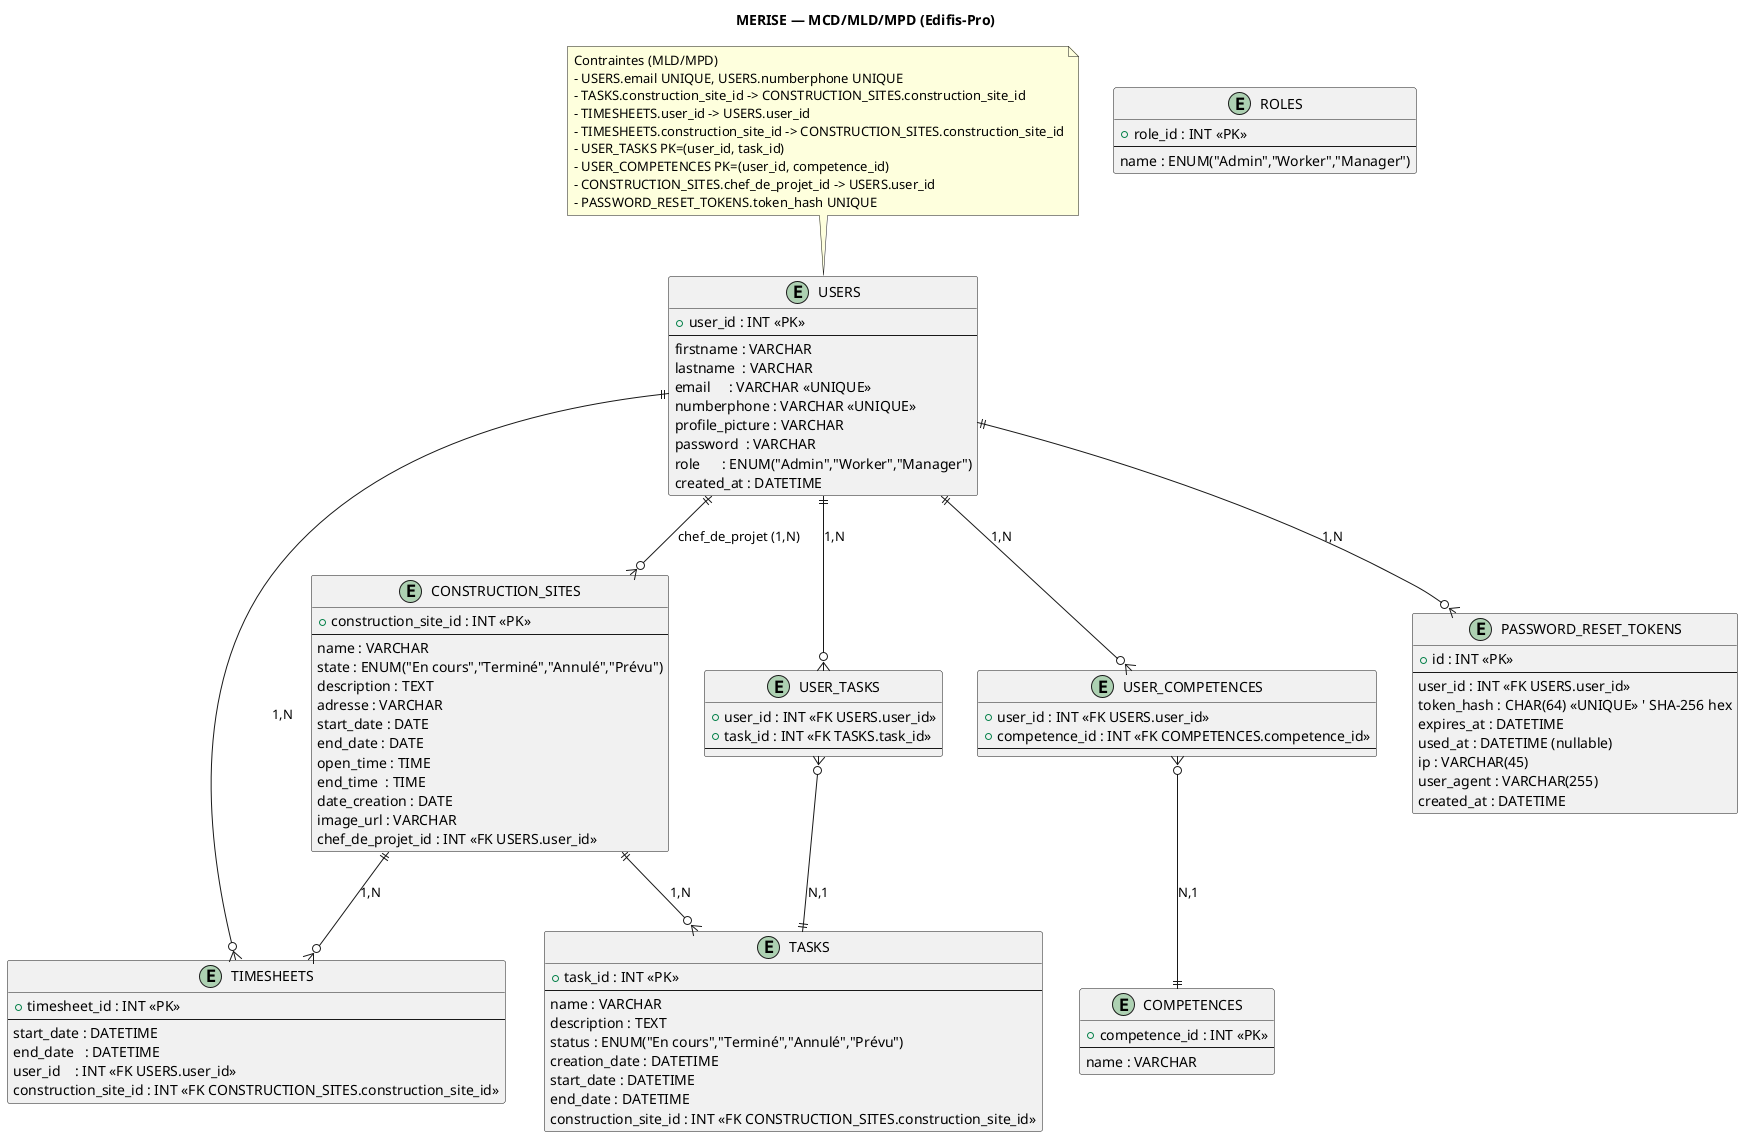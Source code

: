 @startuml merise

title MERISE — MCD/MLD/MPD (Edifis-Pro)

' Entités principales
entity "USERS" as USERS {
  + user_id : INT <<PK>>
  --
  firstname : VARCHAR
  lastname  : VARCHAR
  email     : VARCHAR <<UNIQUE>>
  numberphone : VARCHAR <<UNIQUE>>
  profile_picture : VARCHAR
  password  : VARCHAR
  role      : ENUM("Admin","Worker","Manager")
  created_at : DATETIME
}

entity "ROLES" as ROLES {
  + role_id : INT <<PK>>
  --
  name : ENUM("Admin","Worker","Manager")
}

entity "CONSTRUCTION_SITES" as CONSTRUCTION_SITES {
  + construction_site_id : INT <<PK>>
  --
  name : VARCHAR
  state : ENUM("En cours","Terminé","Annulé","Prévu")
  description : TEXT
  adresse : VARCHAR
  start_date : DATE
  end_date : DATE
  open_time : TIME
  end_time  : TIME
  date_creation : DATE
  image_url : VARCHAR
  chef_de_projet_id : INT <<FK USERS.user_id>>
}

entity "TASKS" as TASKS {
  + task_id : INT <<PK>>
  --
  name : VARCHAR
  description : TEXT
  status : ENUM("En cours","Terminé","Annulé","Prévu")
  creation_date : DATETIME
  start_date : DATETIME
  end_date : DATETIME
  construction_site_id : INT <<FK CONSTRUCTION_SITES.construction_site_id>>
}

entity "TIMESHEETS" as TIMESHEETS {
  + timesheet_id : INT <<PK>>
  --
  start_date : DATETIME
  end_date   : DATETIME
  user_id    : INT <<FK USERS.user_id>>
  construction_site_id : INT <<FK CONSTRUCTION_SITES.construction_site_id>>
}

entity "COMPETENCES" as COMPETENCES {
  + competence_id : INT <<PK>>
  --
  name : VARCHAR
}

entity "USER_TASKS" as USER_TASKS {
  + user_id : INT <<FK USERS.user_id>>
  + task_id : INT <<FK TASKS.task_id>>
  --
  ' PK composite (user_id, task_id)
}

entity "USER_COMPETENCES" as USER_COMPETENCES {
  + user_id : INT <<FK USERS.user_id>>
  + competence_id : INT <<FK COMPETENCES.competence_id>>
  --
  ' PK composite (user_id, competence_id)
}

entity "PASSWORD_RESET_TOKENS" as PASSWORD_RESET_TOKENS {
  + id : INT <<PK>>
  --
  user_id : INT <<FK USERS.user_id>>
  token_hash : CHAR(64) <<UNIQUE>> ' SHA-256 hex
  expires_at : DATETIME
  used_at : DATETIME (nullable)
  ip : VARCHAR(45)
  user_agent : VARCHAR(255)
  created_at : DATETIME
}

' Associations (MCD)
USERS ||--o{ TIMESHEETS : "1,N"
USERS ||--o{ USER_TASKS : "1,N"
USER_TASKS }o--|| TASKS : "N,1"
USERS ||--o{ USER_COMPETENCES : "1,N"
USER_COMPETENCES }o--|| COMPETENCES : "N,1"
CONSTRUCTION_SITES ||--o{ TASKS : "1,N"
CONSTRUCTION_SITES ||--o{ TIMESHEETS : "1,N"
USERS ||--o{ CONSTRUCTION_SITES : "chef_de_projet (1,N)"
USERS ||--o{ PASSWORD_RESET_TOKENS : "1,N"

note "Contraintes (MLD/MPD)\n- USERS.email UNIQUE, USERS.numberphone UNIQUE\n- TASKS.construction_site_id -> CONSTRUCTION_SITES.construction_site_id\n- TIMESHEETS.user_id -> USERS.user_id\n- TIMESHEETS.construction_site_id -> CONSTRUCTION_SITES.construction_site_id\n- USER_TASKS PK=(user_id, task_id)\n- USER_COMPETENCES PK=(user_id, competence_id)\n- CONSTRUCTION_SITES.chef_de_projet_id -> USERS.user_id\n- PASSWORD_RESET_TOKENS.token_hash UNIQUE" as N1
N1 .. USERS

@enduml
